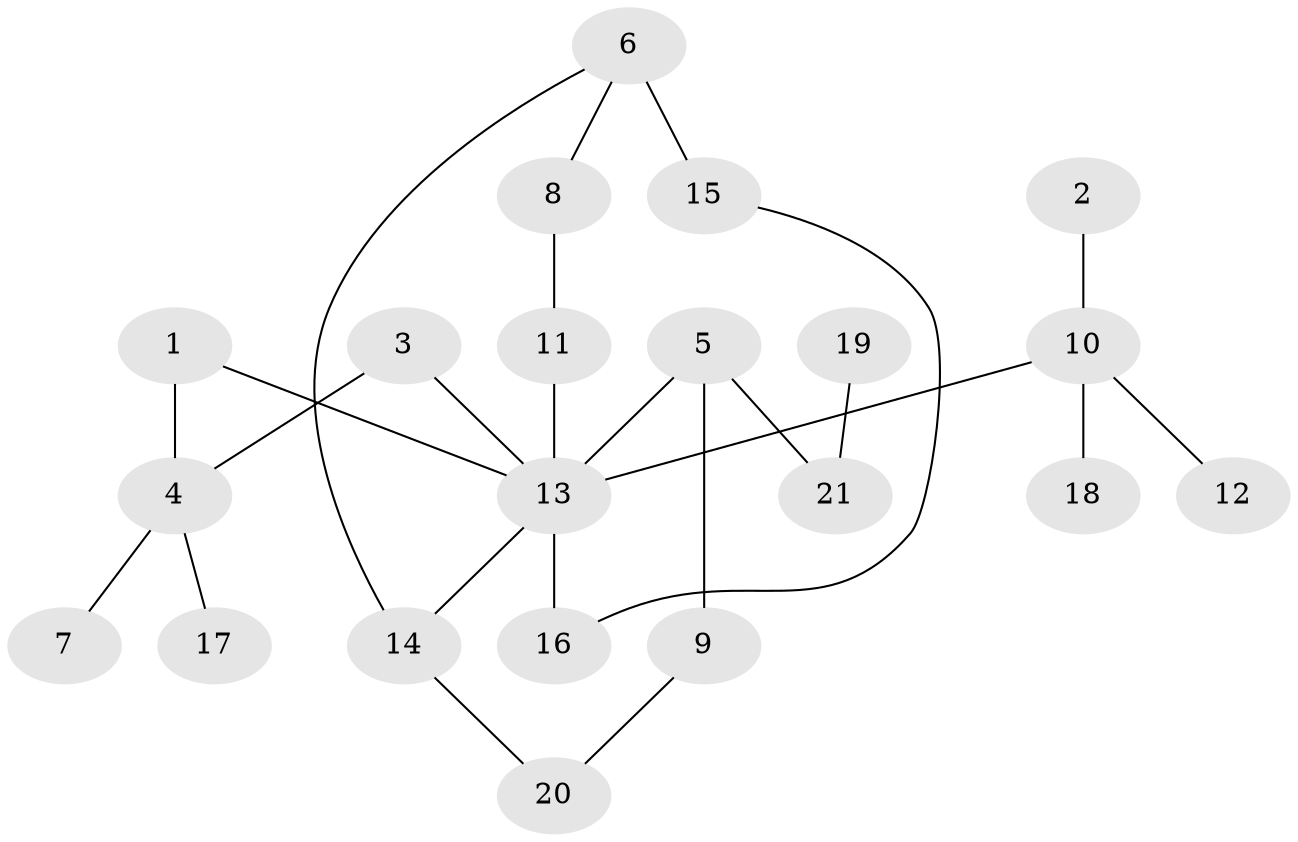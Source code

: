 // original degree distribution, {3: 0.11940298507462686, 9: 0.014925373134328358, 2: 0.417910447761194, 6: 0.029850746268656716, 4: 0.04477611940298507, 1: 0.3582089552238806, 5: 0.014925373134328358}
// Generated by graph-tools (version 1.1) at 2025/36/03/04/25 23:36:03]
// undirected, 21 vertices, 24 edges
graph export_dot {
  node [color=gray90,style=filled];
  1;
  2;
  3;
  4;
  5;
  6;
  7;
  8;
  9;
  10;
  11;
  12;
  13;
  14;
  15;
  16;
  17;
  18;
  19;
  20;
  21;
  1 -- 4 [weight=1.0];
  1 -- 13 [weight=1.0];
  2 -- 10 [weight=1.0];
  3 -- 4 [weight=1.0];
  3 -- 13 [weight=1.0];
  4 -- 7 [weight=1.0];
  4 -- 17 [weight=1.0];
  5 -- 9 [weight=1.0];
  5 -- 13 [weight=1.0];
  5 -- 21 [weight=1.0];
  6 -- 8 [weight=1.0];
  6 -- 14 [weight=1.0];
  6 -- 15 [weight=2.0];
  8 -- 11 [weight=1.0];
  9 -- 20 [weight=1.0];
  10 -- 12 [weight=1.0];
  10 -- 13 [weight=1.0];
  10 -- 18 [weight=1.0];
  11 -- 13 [weight=1.0];
  13 -- 14 [weight=1.0];
  13 -- 16 [weight=1.0];
  14 -- 20 [weight=1.0];
  15 -- 16 [weight=1.0];
  19 -- 21 [weight=1.0];
}
